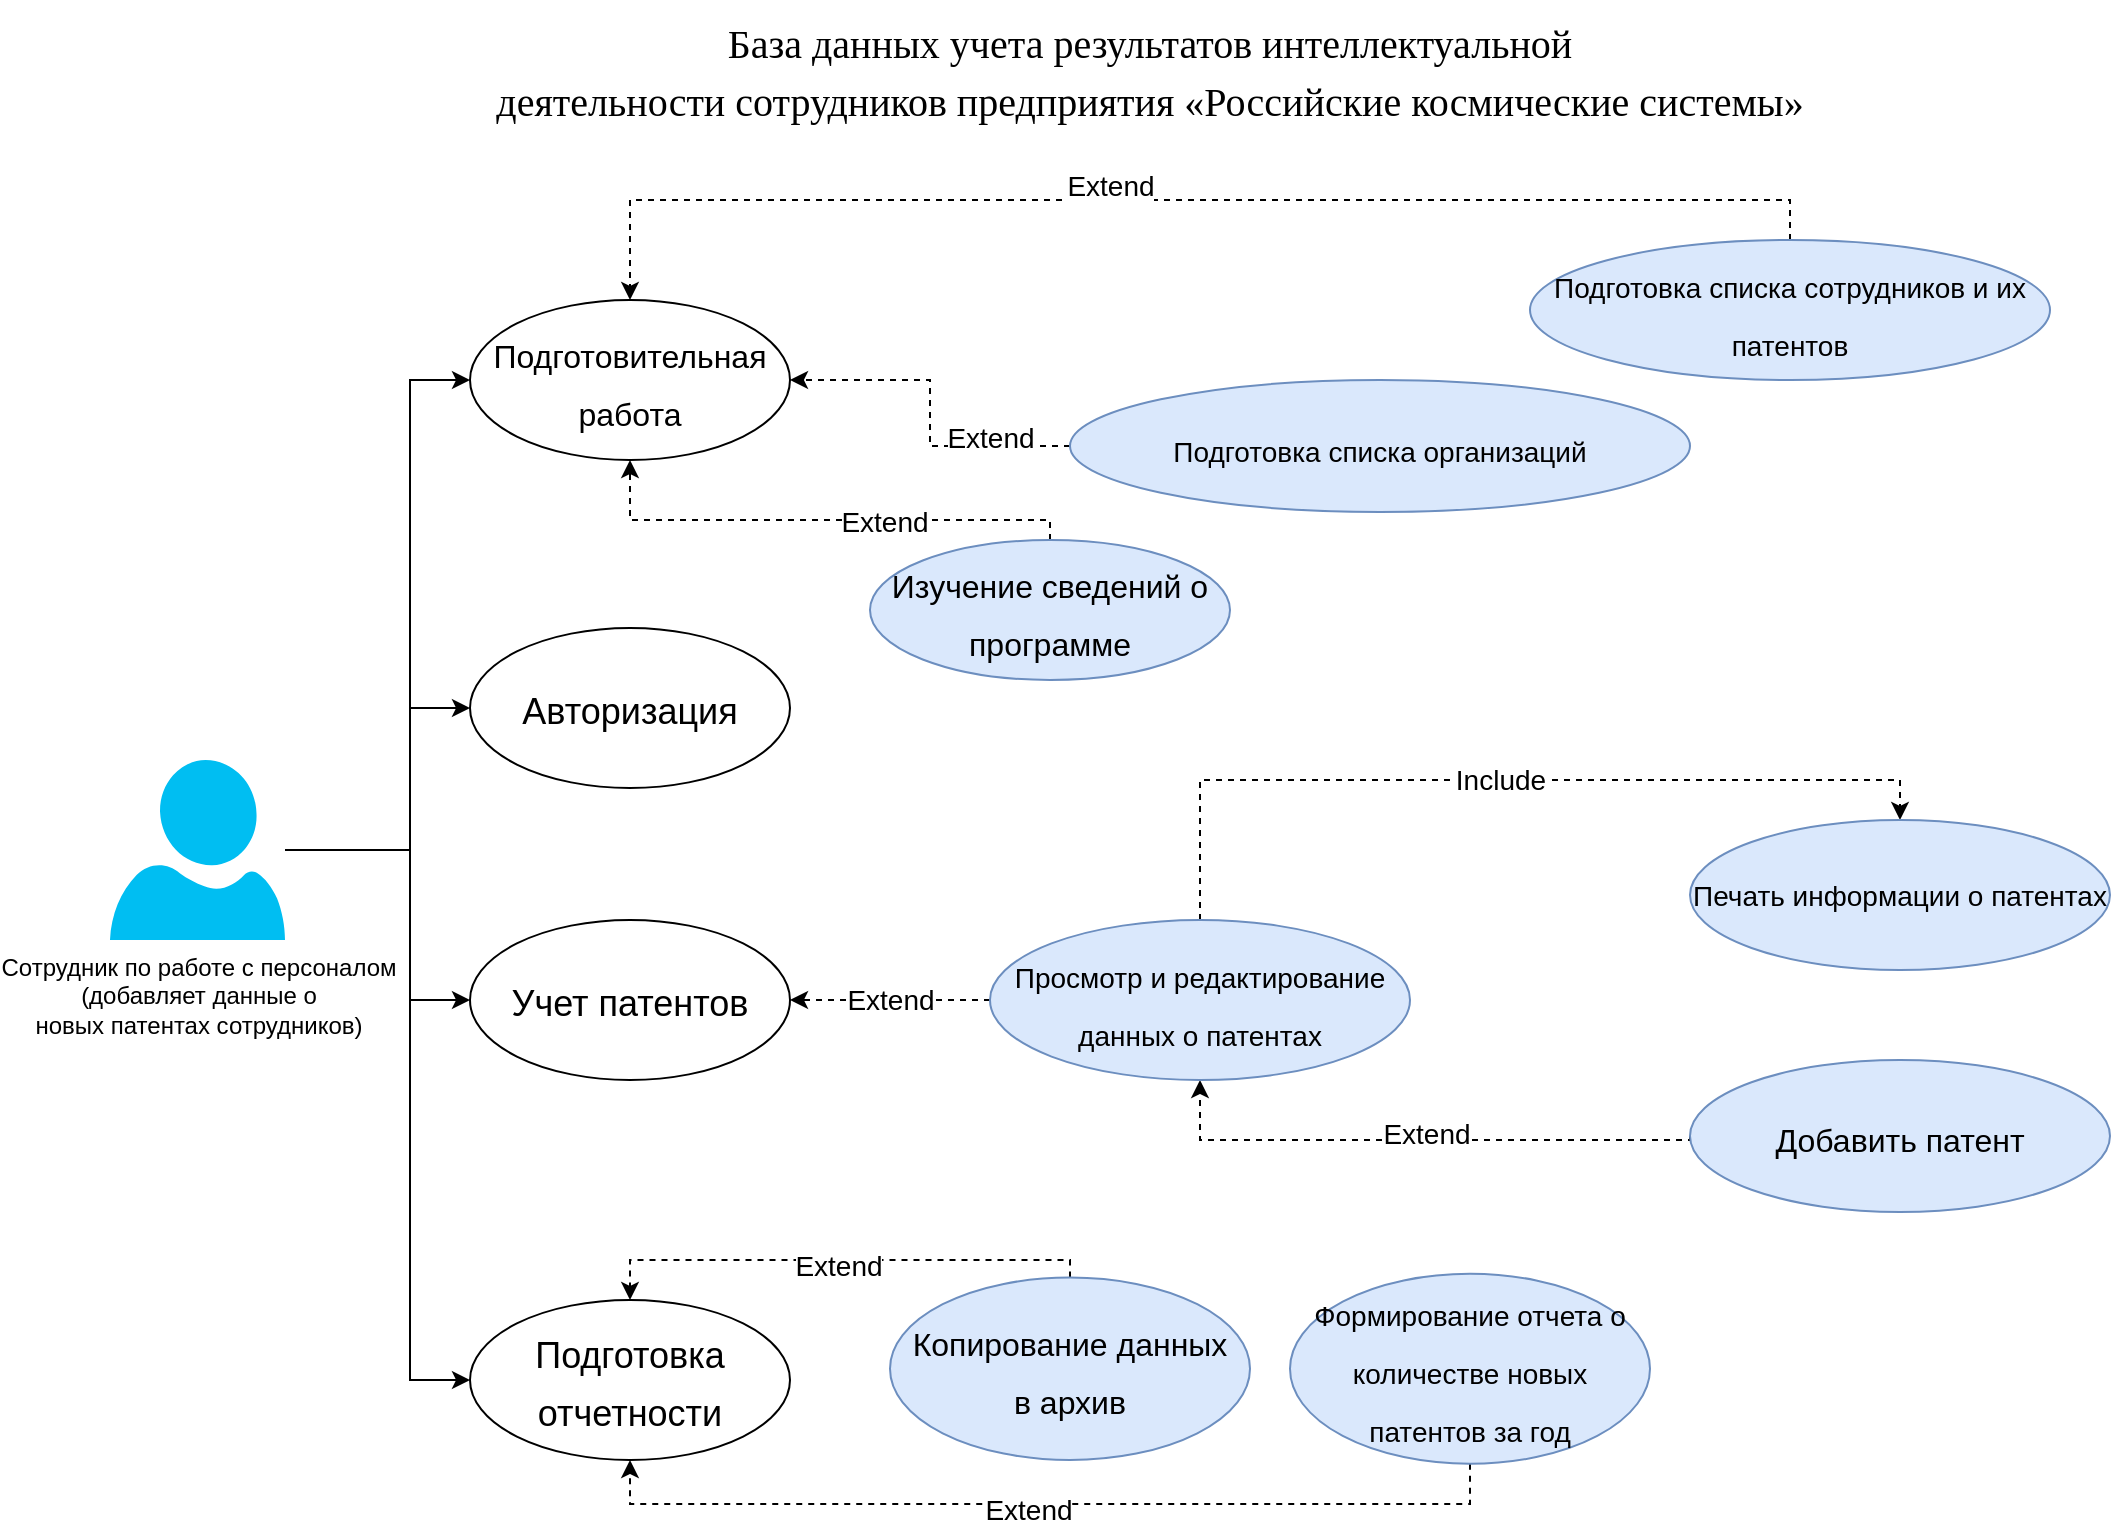 <mxfile version="13.1.3" type="github">
  <diagram id="xEeoVOMokPCUPzb6GTdT" name="Page-1">
    <mxGraphModel dx="1550" dy="864" grid="1" gridSize="10" guides="1" tooltips="1" connect="1" arrows="1" fold="1" page="1" pageScale="1" pageWidth="1169" pageHeight="827" math="0" shadow="0">
      <root>
        <mxCell id="0" />
        <mxCell id="1" parent="0" />
        <mxCell id="AmRJrW9hrM3cdkwGH1nl-7" style="edgeStyle=orthogonalEdgeStyle;rounded=0;orthogonalLoop=1;jettySize=auto;html=1;entryX=0;entryY=0.5;entryDx=0;entryDy=0;fontSize=24;" parent="1" source="AmRJrW9hrM3cdkwGH1nl-1" target="AmRJrW9hrM3cdkwGH1nl-3" edge="1">
          <mxGeometry relative="1" as="geometry">
            <Array as="points">
              <mxPoint x="210" y="485" />
              <mxPoint x="210" y="414" />
            </Array>
          </mxGeometry>
        </mxCell>
        <mxCell id="AmRJrW9hrM3cdkwGH1nl-8" style="edgeStyle=orthogonalEdgeStyle;rounded=0;orthogonalLoop=1;jettySize=auto;html=1;entryX=0;entryY=0.5;entryDx=0;entryDy=0;fontSize=24;" parent="1" source="AmRJrW9hrM3cdkwGH1nl-1" target="AmRJrW9hrM3cdkwGH1nl-5" edge="1">
          <mxGeometry relative="1" as="geometry">
            <Array as="points">
              <mxPoint x="210" y="485" />
              <mxPoint x="210" y="250" />
            </Array>
          </mxGeometry>
        </mxCell>
        <mxCell id="AmRJrW9hrM3cdkwGH1nl-9" style="edgeStyle=orthogonalEdgeStyle;rounded=0;orthogonalLoop=1;jettySize=auto;html=1;entryX=0;entryY=0.5;entryDx=0;entryDy=0;fontSize=24;" parent="1" source="AmRJrW9hrM3cdkwGH1nl-1" target="AmRJrW9hrM3cdkwGH1nl-6" edge="1">
          <mxGeometry relative="1" as="geometry">
            <Array as="points">
              <mxPoint x="210" y="485" />
              <mxPoint x="210" y="560" />
            </Array>
          </mxGeometry>
        </mxCell>
        <mxCell id="AmRJrW9hrM3cdkwGH1nl-10" style="edgeStyle=orthogonalEdgeStyle;rounded=0;orthogonalLoop=1;jettySize=auto;html=1;entryX=0;entryY=0.5;entryDx=0;entryDy=0;fontSize=24;" parent="1" source="AmRJrW9hrM3cdkwGH1nl-1" target="AmRJrW9hrM3cdkwGH1nl-4" edge="1">
          <mxGeometry relative="1" as="geometry">
            <Array as="points">
              <mxPoint x="210" y="485" />
              <mxPoint x="210" y="750" />
            </Array>
          </mxGeometry>
        </mxCell>
        <mxCell id="AmRJrW9hrM3cdkwGH1nl-1" value="Сотрудник по работе с персоналом&lt;br&gt;(добавляет данные о &lt;br&gt;новых патентах сотрудников)" style="verticalLabelPosition=bottom;html=1;verticalAlign=top;align=center;strokeColor=none;fillColor=#00BEF2;shape=mxgraph.azure.user;" parent="1" vertex="1">
          <mxGeometry x="60" y="440" width="87.5" height="90" as="geometry" />
        </mxCell>
        <mxCell id="AmRJrW9hrM3cdkwGH1nl-2" value="&lt;span style=&quot;font-size: 20px ; font-family: &amp;#34;times new roman&amp;#34; , serif&quot;&gt;База данных учета результатов интеллектуальной&lt;br&gt;деятельности сотрудников предприятия «Российские космические системы&lt;/span&gt;&lt;span style=&quot;font-family: &amp;#34;times new roman&amp;#34; , serif&quot;&gt;&lt;font style=&quot;font-size: 20px&quot;&gt;»&lt;/font&gt;&lt;/span&gt;" style="text;html=1;strokeColor=none;fillColor=none;align=center;verticalAlign=middle;whiteSpace=wrap;rounded=0;fontSize=24;" parent="1" vertex="1">
          <mxGeometry x="250" y="60" width="660" height="70" as="geometry" />
        </mxCell>
        <mxCell id="AmRJrW9hrM3cdkwGH1nl-3" value="&lt;font style=&quot;font-size: 18px&quot;&gt;Авторизация&lt;/font&gt;" style="ellipse;whiteSpace=wrap;html=1;fontSize=24;" parent="1" vertex="1">
          <mxGeometry x="240" y="374" width="160" height="80" as="geometry" />
        </mxCell>
        <mxCell id="AmRJrW9hrM3cdkwGH1nl-4" value="&lt;font style=&quot;font-size: 18px&quot;&gt;Подготовка отчетности&lt;/font&gt;" style="ellipse;whiteSpace=wrap;html=1;fontSize=24;" parent="1" vertex="1">
          <mxGeometry x="240" y="710" width="160" height="80" as="geometry" />
        </mxCell>
        <mxCell id="AmRJrW9hrM3cdkwGH1nl-5" value="&lt;font style=&quot;font-size: 16px&quot;&gt;Подготовительная работа&lt;/font&gt;" style="ellipse;whiteSpace=wrap;html=1;fontSize=24;" parent="1" vertex="1">
          <mxGeometry x="240" y="210" width="160" height="80" as="geometry" />
        </mxCell>
        <mxCell id="AmRJrW9hrM3cdkwGH1nl-6" value="&lt;font style=&quot;font-size: 18px&quot;&gt;Учет патентов&lt;/font&gt;" style="ellipse;whiteSpace=wrap;html=1;fontSize=24;" parent="1" vertex="1">
          <mxGeometry x="240" y="520" width="160" height="80" as="geometry" />
        </mxCell>
        <mxCell id="mRenL1SqsLe3a1s-qJtR-4" style="edgeStyle=orthogonalEdgeStyle;rounded=0;orthogonalLoop=1;jettySize=auto;html=1;entryX=1;entryY=0.5;entryDx=0;entryDy=0;dashed=1;fontSize=24;" parent="1" source="AmRJrW9hrM3cdkwGH1nl-12" target="AmRJrW9hrM3cdkwGH1nl-5" edge="1">
          <mxGeometry relative="1" as="geometry">
            <mxPoint x="610" y="230" as="targetPoint" />
          </mxGeometry>
        </mxCell>
        <mxCell id="mRenL1SqsLe3a1s-qJtR-5" value="&lt;font style=&quot;font-size: 14px&quot;&gt;Extend&lt;/font&gt;" style="edgeLabel;html=1;align=center;verticalAlign=middle;resizable=0;points=[];fontSize=24;" parent="mRenL1SqsLe3a1s-qJtR-4" vertex="1" connectable="0">
          <mxGeometry x="-0.536" relative="1" as="geometry">
            <mxPoint y="-7" as="offset" />
          </mxGeometry>
        </mxCell>
        <mxCell id="AmRJrW9hrM3cdkwGH1nl-12" value="&lt;span style=&quot;font-size: 14px&quot;&gt;Подготовка списка организаций&lt;/span&gt;" style="ellipse;whiteSpace=wrap;html=1;fontSize=24;fillColor=#dae8fc;strokeColor=#6c8ebf;" parent="1" vertex="1">
          <mxGeometry x="540" y="250" width="310" height="66" as="geometry" />
        </mxCell>
        <mxCell id="mRenL1SqsLe3a1s-qJtR-6" style="edgeStyle=orthogonalEdgeStyle;rounded=0;orthogonalLoop=1;jettySize=auto;html=1;entryX=0.5;entryY=1;entryDx=0;entryDy=0;dashed=1;fontSize=24;" parent="1" source="AmRJrW9hrM3cdkwGH1nl-13" target="AmRJrW9hrM3cdkwGH1nl-5" edge="1">
          <mxGeometry relative="1" as="geometry">
            <Array as="points">
              <mxPoint x="530" y="320" />
              <mxPoint x="320" y="320" />
            </Array>
          </mxGeometry>
        </mxCell>
        <mxCell id="mRenL1SqsLe3a1s-qJtR-7" value="&lt;font style=&quot;font-size: 14px&quot;&gt;Extend&lt;/font&gt;" style="edgeLabel;html=1;align=center;verticalAlign=middle;resizable=0;points=[];fontSize=24;" parent="mRenL1SqsLe3a1s-qJtR-6" vertex="1" connectable="0">
          <mxGeometry x="-0.251" y="-2" relative="1" as="geometry">
            <mxPoint as="offset" />
          </mxGeometry>
        </mxCell>
        <mxCell id="AmRJrW9hrM3cdkwGH1nl-13" value="&lt;font style=&quot;font-size: 16px&quot;&gt;Изучение сведений о программе&lt;/font&gt;" style="ellipse;whiteSpace=wrap;html=1;fontSize=24;fillColor=#dae8fc;strokeColor=#6c8ebf;" parent="1" vertex="1">
          <mxGeometry x="440" y="330" width="180" height="70" as="geometry" />
        </mxCell>
        <mxCell id="mRenL1SqsLe3a1s-qJtR-8" style="edgeStyle=orthogonalEdgeStyle;rounded=0;orthogonalLoop=1;jettySize=auto;html=1;entryX=0.5;entryY=0;entryDx=0;entryDy=0;dashed=1;fontSize=24;" parent="1" source="mRenL1SqsLe3a1s-qJtR-1" target="AmRJrW9hrM3cdkwGH1nl-5" edge="1">
          <mxGeometry relative="1" as="geometry">
            <Array as="points">
              <mxPoint x="900" y="160" />
              <mxPoint x="320" y="160" />
            </Array>
            <mxPoint x="610" y="170" as="targetPoint" />
          </mxGeometry>
        </mxCell>
        <mxCell id="mRenL1SqsLe3a1s-qJtR-9" value="&lt;font style=&quot;font-size: 14px&quot;&gt;Extend&lt;/font&gt;" style="edgeLabel;html=1;align=center;verticalAlign=middle;resizable=0;points=[];fontSize=24;" parent="mRenL1SqsLe3a1s-qJtR-8" vertex="1" connectable="0">
          <mxGeometry x="0.123" y="3" relative="1" as="geometry">
            <mxPoint x="5" y="-13" as="offset" />
          </mxGeometry>
        </mxCell>
        <mxCell id="mRenL1SqsLe3a1s-qJtR-1" value="&lt;font style=&quot;font-size: 14px&quot;&gt;Подготовка списка сотрудников и их патентов&lt;/font&gt;" style="ellipse;whiteSpace=wrap;html=1;fontSize=24;fillColor=#dae8fc;strokeColor=#6c8ebf;" parent="1" vertex="1">
          <mxGeometry x="770" y="180" width="260" height="70" as="geometry" />
        </mxCell>
        <mxCell id="mRenL1SqsLe3a1s-qJtR-12" value="&lt;font style=&quot;font-size: 14px&quot;&gt;Extend&lt;/font&gt;" style="edgeStyle=orthogonalEdgeStyle;rounded=0;orthogonalLoop=1;jettySize=auto;html=1;entryX=0.5;entryY=0;entryDx=0;entryDy=0;dashed=1;fontSize=24;" parent="1" source="mRenL1SqsLe3a1s-qJtR-10" target="AmRJrW9hrM3cdkwGH1nl-4" edge="1">
          <mxGeometry relative="1" as="geometry">
            <Array as="points">
              <mxPoint x="540" y="690" />
              <mxPoint x="320" y="690" />
            </Array>
          </mxGeometry>
        </mxCell>
        <mxCell id="mRenL1SqsLe3a1s-qJtR-10" value="&lt;span style=&quot;font-size: 16px&quot;&gt;Копирование данных &lt;br&gt;в архив&lt;/span&gt;" style="ellipse;whiteSpace=wrap;html=1;fontSize=24;fillColor=#dae8fc;strokeColor=#6c8ebf;" parent="1" vertex="1">
          <mxGeometry x="450" y="698.75" width="180" height="91.25" as="geometry" />
        </mxCell>
        <mxCell id="mRenL1SqsLe3a1s-qJtR-14" style="edgeStyle=orthogonalEdgeStyle;rounded=0;orthogonalLoop=1;jettySize=auto;html=1;entryX=0.5;entryY=1;entryDx=0;entryDy=0;dashed=1;fontSize=24;" parent="1" source="mRenL1SqsLe3a1s-qJtR-11" target="AmRJrW9hrM3cdkwGH1nl-4" edge="1">
          <mxGeometry relative="1" as="geometry">
            <Array as="points">
              <mxPoint x="740" y="812" />
              <mxPoint x="320" y="812" />
            </Array>
          </mxGeometry>
        </mxCell>
        <mxCell id="mRenL1SqsLe3a1s-qJtR-15" value="&lt;font style=&quot;font-size: 14px&quot;&gt;Extend&lt;/font&gt;" style="edgeLabel;html=1;align=center;verticalAlign=middle;resizable=0;points=[];fontSize=24;" parent="mRenL1SqsLe3a1s-qJtR-14" vertex="1" connectable="0">
          <mxGeometry x="0.043" relative="1" as="geometry">
            <mxPoint as="offset" />
          </mxGeometry>
        </mxCell>
        <mxCell id="mRenL1SqsLe3a1s-qJtR-11" value="&lt;font style=&quot;font-size: 14px&quot;&gt;Формирование отчета о количестве новых патентов за год&lt;/font&gt;" style="ellipse;whiteSpace=wrap;html=1;fontSize=24;fillColor=#dae8fc;strokeColor=#6c8ebf;" parent="1" vertex="1">
          <mxGeometry x="650" y="696.88" width="180" height="95" as="geometry" />
        </mxCell>
        <mxCell id="mRenL1SqsLe3a1s-qJtR-29" value="&lt;font style=&quot;font-size: 14px&quot;&gt;Include&lt;/font&gt;" style="edgeStyle=orthogonalEdgeStyle;rounded=0;orthogonalLoop=1;jettySize=auto;html=1;entryX=0.5;entryY=0;entryDx=0;entryDy=0;dashed=1;fontSize=14;exitX=0.5;exitY=0;exitDx=0;exitDy=0;" parent="1" source="mRenL1SqsLe3a1s-qJtR-19" target="mRenL1SqsLe3a1s-qJtR-17" edge="1">
          <mxGeometry relative="1" as="geometry">
            <mxPoint as="offset" />
            <mxPoint x="550" y="460" as="sourcePoint" />
            <Array as="points">
              <mxPoint x="605" y="450" />
              <mxPoint x="955" y="450" />
            </Array>
          </mxGeometry>
        </mxCell>
        <mxCell id="mRenL1SqsLe3a1s-qJtR-17" value="&lt;font style=&quot;font-size: 14px&quot;&gt;Печать информации о патентах&lt;/font&gt;" style="ellipse;whiteSpace=wrap;html=1;fontSize=14;fillColor=#dae8fc;strokeColor=#6c8ebf;" parent="1" vertex="1">
          <mxGeometry x="850" y="470" width="210" height="75" as="geometry" />
        </mxCell>
        <mxCell id="mRenL1SqsLe3a1s-qJtR-27" style="edgeStyle=orthogonalEdgeStyle;rounded=0;orthogonalLoop=1;jettySize=auto;html=1;dashed=1;fontSize=14;exitX=0;exitY=0.5;exitDx=0;exitDy=0;entryX=0.5;entryY=1;entryDx=0;entryDy=0;" parent="1" source="mRenL1SqsLe3a1s-qJtR-18" target="mRenL1SqsLe3a1s-qJtR-19" edge="1">
          <mxGeometry relative="1" as="geometry">
            <Array as="points">
              <mxPoint x="850" y="630" />
              <mxPoint x="605" y="630" />
            </Array>
            <mxPoint x="540" y="598" as="targetPoint" />
          </mxGeometry>
        </mxCell>
        <mxCell id="mRenL1SqsLe3a1s-qJtR-28" value="&lt;font style=&quot;font-size: 14px&quot;&gt;Extend&lt;/font&gt;" style="edgeLabel;html=1;align=center;verticalAlign=middle;resizable=0;points=[];fontSize=14;" parent="mRenL1SqsLe3a1s-qJtR-27" vertex="1" connectable="0">
          <mxGeometry x="-0.107" y="-3" relative="1" as="geometry">
            <mxPoint x="-11" as="offset" />
          </mxGeometry>
        </mxCell>
        <mxCell id="mRenL1SqsLe3a1s-qJtR-18" value="&lt;span style=&quot;font-size: 16px&quot;&gt;Добавить патент&lt;/span&gt;" style="ellipse;whiteSpace=wrap;html=1;fontSize=24;fillColor=#dae8fc;strokeColor=#6c8ebf;" parent="1" vertex="1">
          <mxGeometry x="850" y="590" width="210" height="76" as="geometry" />
        </mxCell>
        <mxCell id="KuBR6iOyPzfFOeSipF9V-2" value="&lt;font style=&quot;font-size: 14px&quot;&gt;Extend&lt;/font&gt;" style="edgeStyle=orthogonalEdgeStyle;rounded=0;orthogonalLoop=1;jettySize=auto;html=1;dashed=1;" edge="1" parent="1" source="mRenL1SqsLe3a1s-qJtR-19" target="AmRJrW9hrM3cdkwGH1nl-6">
          <mxGeometry relative="1" as="geometry" />
        </mxCell>
        <mxCell id="mRenL1SqsLe3a1s-qJtR-19" value="&lt;font style=&quot;font-size: 14px&quot;&gt;Просмотр и редактирование данных о патентах&lt;/font&gt;" style="ellipse;whiteSpace=wrap;html=1;fontSize=24;fillColor=#dae8fc;strokeColor=#6c8ebf;" parent="1" vertex="1">
          <mxGeometry x="500" y="520" width="210" height="80" as="geometry" />
        </mxCell>
      </root>
    </mxGraphModel>
  </diagram>
</mxfile>

